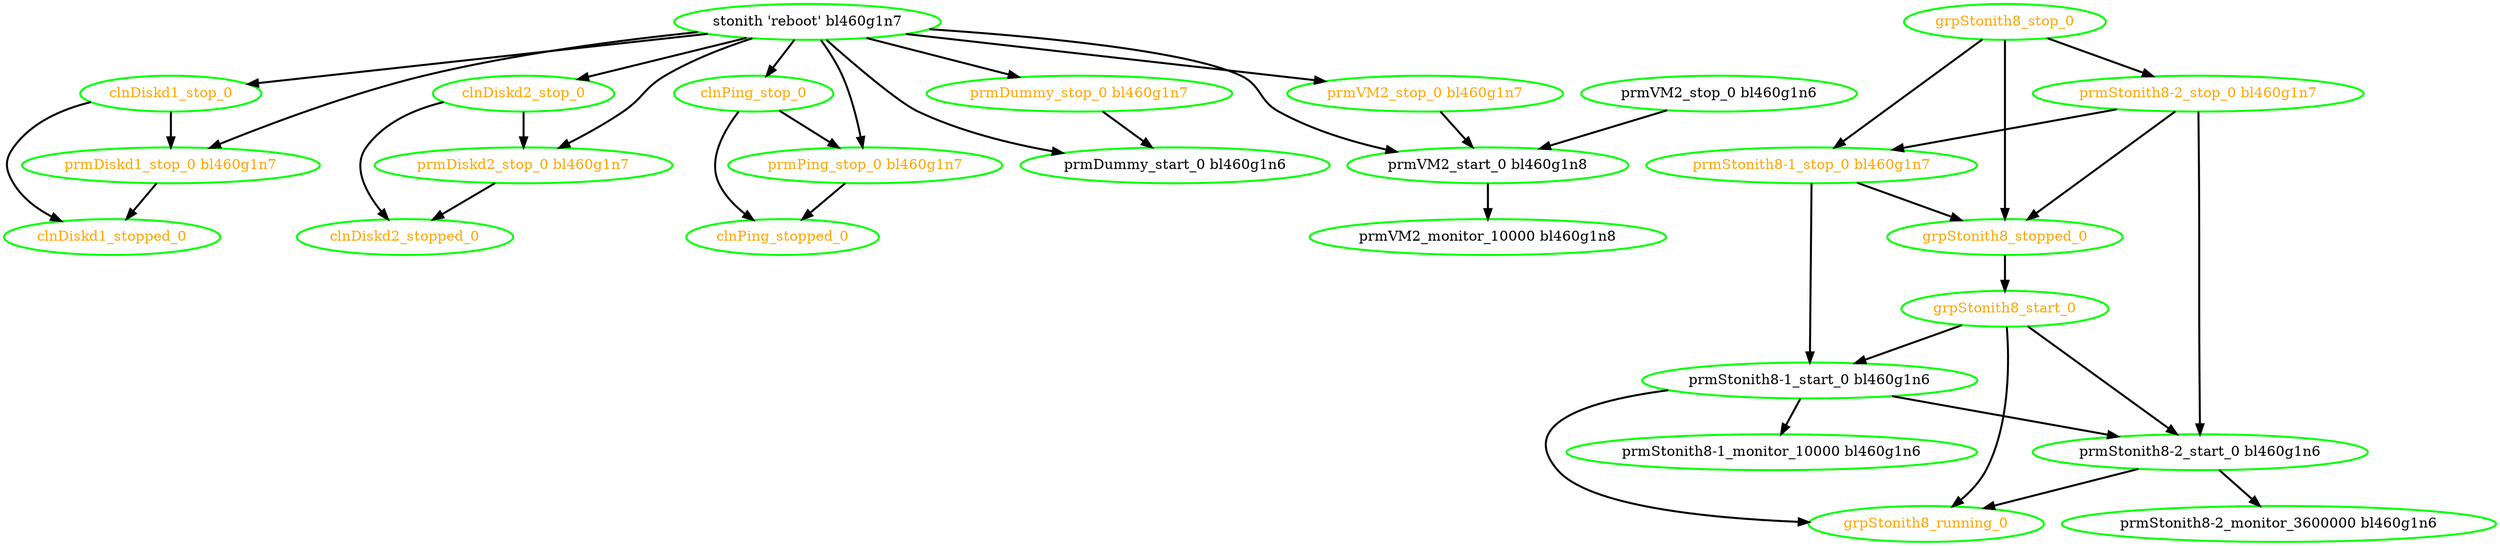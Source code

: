  digraph "g" {
"clnDiskd1_stop_0" -> "clnDiskd1_stopped_0" [ style = bold]
"clnDiskd1_stop_0" -> "prmDiskd1_stop_0 bl460g1n7" [ style = bold]
"clnDiskd1_stop_0" [ style=bold color="green" fontcolor="orange"]
"clnDiskd1_stopped_0" [ style=bold color="green" fontcolor="orange"]
"clnDiskd2_stop_0" -> "clnDiskd2_stopped_0" [ style = bold]
"clnDiskd2_stop_0" -> "prmDiskd2_stop_0 bl460g1n7" [ style = bold]
"clnDiskd2_stop_0" [ style=bold color="green" fontcolor="orange"]
"clnDiskd2_stopped_0" [ style=bold color="green" fontcolor="orange"]
"clnPing_stop_0" -> "clnPing_stopped_0" [ style = bold]
"clnPing_stop_0" -> "prmPing_stop_0 bl460g1n7" [ style = bold]
"clnPing_stop_0" [ style=bold color="green" fontcolor="orange"]
"clnPing_stopped_0" [ style=bold color="green" fontcolor="orange"]
"grpStonith8_running_0" [ style=bold color="green" fontcolor="orange"]
"grpStonith8_start_0" -> "grpStonith8_running_0" [ style = bold]
"grpStonith8_start_0" -> "prmStonith8-1_start_0 bl460g1n6" [ style = bold]
"grpStonith8_start_0" -> "prmStonith8-2_start_0 bl460g1n6" [ style = bold]
"grpStonith8_start_0" [ style=bold color="green" fontcolor="orange"]
"grpStonith8_stop_0" -> "grpStonith8_stopped_0" [ style = bold]
"grpStonith8_stop_0" -> "prmStonith8-1_stop_0 bl460g1n7" [ style = bold]
"grpStonith8_stop_0" -> "prmStonith8-2_stop_0 bl460g1n7" [ style = bold]
"grpStonith8_stop_0" [ style=bold color="green" fontcolor="orange"]
"grpStonith8_stopped_0" -> "grpStonith8_start_0" [ style = bold]
"grpStonith8_stopped_0" [ style=bold color="green" fontcolor="orange"]
"prmDiskd1_stop_0 bl460g1n7" -> "clnDiskd1_stopped_0" [ style = bold]
"prmDiskd1_stop_0 bl460g1n7" [ style=bold color="green" fontcolor="orange"]
"prmDiskd2_stop_0 bl460g1n7" -> "clnDiskd2_stopped_0" [ style = bold]
"prmDiskd2_stop_0 bl460g1n7" [ style=bold color="green" fontcolor="orange"]
"prmDummy_start_0 bl460g1n6" [ style=bold color="green" fontcolor="black"]
"prmDummy_stop_0 bl460g1n7" -> "prmDummy_start_0 bl460g1n6" [ style = bold]
"prmDummy_stop_0 bl460g1n7" [ style=bold color="green" fontcolor="orange"]
"prmPing_stop_0 bl460g1n7" -> "clnPing_stopped_0" [ style = bold]
"prmPing_stop_0 bl460g1n7" [ style=bold color="green" fontcolor="orange"]
"prmStonith8-1_monitor_10000 bl460g1n6" [ style=bold color="green" fontcolor="black"]
"prmStonith8-1_start_0 bl460g1n6" -> "grpStonith8_running_0" [ style = bold]
"prmStonith8-1_start_0 bl460g1n6" -> "prmStonith8-1_monitor_10000 bl460g1n6" [ style = bold]
"prmStonith8-1_start_0 bl460g1n6" -> "prmStonith8-2_start_0 bl460g1n6" [ style = bold]
"prmStonith8-1_start_0 bl460g1n6" [ style=bold color="green" fontcolor="black"]
"prmStonith8-1_stop_0 bl460g1n7" -> "grpStonith8_stopped_0" [ style = bold]
"prmStonith8-1_stop_0 bl460g1n7" -> "prmStonith8-1_start_0 bl460g1n6" [ style = bold]
"prmStonith8-1_stop_0 bl460g1n7" [ style=bold color="green" fontcolor="orange"]
"prmStonith8-2_monitor_3600000 bl460g1n6" [ style=bold color="green" fontcolor="black"]
"prmStonith8-2_start_0 bl460g1n6" -> "grpStonith8_running_0" [ style = bold]
"prmStonith8-2_start_0 bl460g1n6" -> "prmStonith8-2_monitor_3600000 bl460g1n6" [ style = bold]
"prmStonith8-2_start_0 bl460g1n6" [ style=bold color="green" fontcolor="black"]
"prmStonith8-2_stop_0 bl460g1n7" -> "grpStonith8_stopped_0" [ style = bold]
"prmStonith8-2_stop_0 bl460g1n7" -> "prmStonith8-1_stop_0 bl460g1n7" [ style = bold]
"prmStonith8-2_stop_0 bl460g1n7" -> "prmStonith8-2_start_0 bl460g1n6" [ style = bold]
"prmStonith8-2_stop_0 bl460g1n7" [ style=bold color="green" fontcolor="orange"]
"prmVM2_monitor_10000 bl460g1n8" [ style=bold color="green" fontcolor="black"]
"prmVM2_start_0 bl460g1n8" -> "prmVM2_monitor_10000 bl460g1n8" [ style = bold]
"prmVM2_start_0 bl460g1n8" [ style=bold color="green" fontcolor="black"]
"prmVM2_stop_0 bl460g1n6" -> "prmVM2_start_0 bl460g1n8" [ style = bold]
"prmVM2_stop_0 bl460g1n6" [ style=bold color="green" fontcolor="black"]
"prmVM2_stop_0 bl460g1n7" -> "prmVM2_start_0 bl460g1n8" [ style = bold]
"prmVM2_stop_0 bl460g1n7" [ style=bold color="green" fontcolor="orange"]
"stonith 'reboot' bl460g1n7" -> "clnDiskd1_stop_0" [ style = bold]
"stonith 'reboot' bl460g1n7" -> "clnDiskd2_stop_0" [ style = bold]
"stonith 'reboot' bl460g1n7" -> "clnPing_stop_0" [ style = bold]
"stonith 'reboot' bl460g1n7" -> "prmDiskd1_stop_0 bl460g1n7" [ style = bold]
"stonith 'reboot' bl460g1n7" -> "prmDiskd2_stop_0 bl460g1n7" [ style = bold]
"stonith 'reboot' bl460g1n7" -> "prmDummy_start_0 bl460g1n6" [ style = bold]
"stonith 'reboot' bl460g1n7" -> "prmDummy_stop_0 bl460g1n7" [ style = bold]
"stonith 'reboot' bl460g1n7" -> "prmPing_stop_0 bl460g1n7" [ style = bold]
"stonith 'reboot' bl460g1n7" -> "prmVM2_start_0 bl460g1n8" [ style = bold]
"stonith 'reboot' bl460g1n7" -> "prmVM2_stop_0 bl460g1n7" [ style = bold]
"stonith 'reboot' bl460g1n7" [ style=bold color="green" fontcolor="black"]
}
